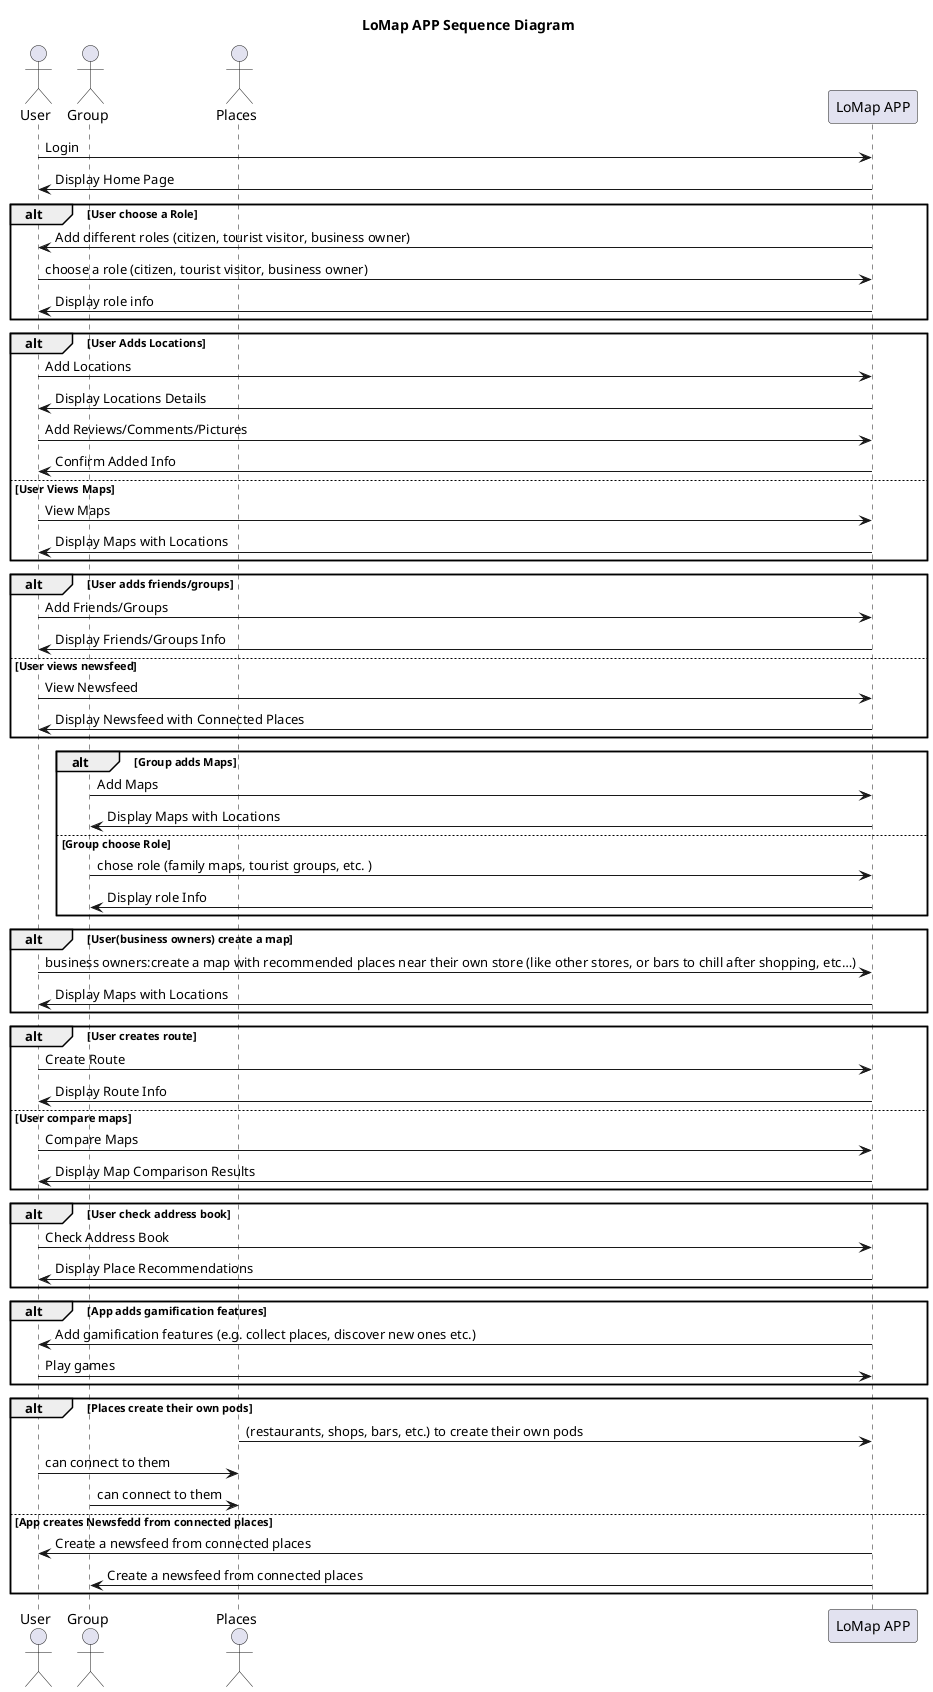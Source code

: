 @startuml
title LoMap APP Sequence Diagram
actor User 
actor Group 
actor Places
participant "LoMap APP" as App

User -> App : Login 
App -> User : Display Home Page 

alt User choose a Role
App -> User : Add different roles (citizen, tourist visitor, business owner)
User -> App : choose a role (citizen, tourist visitor, business owner)
App -> User : Display role info
end
alt User Adds Locations 
    User -> App : Add Locations 
    App -> User : Display Locations Details 
    User -> App : Add Reviews/Comments/Pictures
    App -> User : Confirm Added Info
    else User Views Maps
    User -> App : View Maps 
    App -> User : Display Maps with Locations 
end
alt User adds friends/groups 
    User -> App : Add Friends/Groups 
    App -> User : Display Friends/Groups Info 
else User views newsfeed 
    User -> App : View Newsfeed 
    App -> User : Display Newsfeed with Connected Places
    end

    alt Group adds Maps
    Group -> App : Add Maps
    App -> Group : Display Maps with Locations
    else Group choose Role
    Group -> App : chose role (family maps, tourist groups, etc. )
    App -> Group : Display role Info
    end

    alt User(business owners) create a map
    User -> App : business owners:create a map with recommended places near their own store (like other stores, or bars to chill after shopping, etc…)
    App -> User :  Display Maps with Locations
    end

alt User creates route 
    User -> App : Create Route 
    App -> User : Display Route Info 
else User compare maps 
    User -> App : Compare Maps 
    App -> User : Display Map Comparison Results 
end

alt User check address book 
    User -> App : Check Address Book 
    App -> User : Display Place Recommendations 
end

alt App adds gamification features
App -> User : Add gamification features (e.g. collect places, discover new ones etc.)
User -> App : Play games
end 
alt Places create their own pods
Places -> App : (restaurants, shops, bars, etc.) to create their own pods
User -> Places : can connect to them
Group -> Places : can connect to them
else App creates Newsfedd from connected places
App -> User : Create a newsfeed from connected places
App -> Group : Create a newsfeed from connected places
end

@enduml
